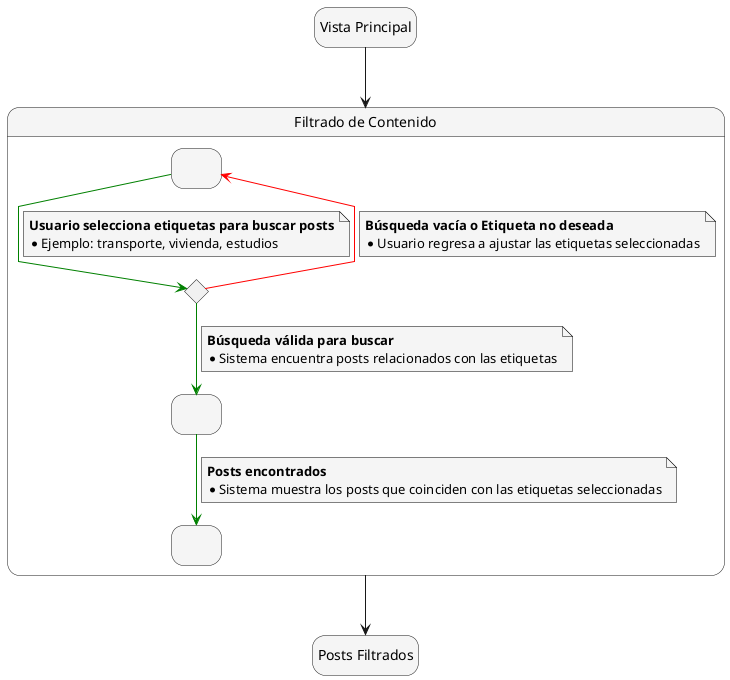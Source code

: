 @startuml Filtrar_Contenido
skinparam {
    NoteBackgroundColor #whiteSmoke
    NoteBorderColor #black
    linetype polyline
}

skinparam state {
    BackgroundColor #whiteSmoke
}

hide empty description

state startState as "Vista Principal"
state endState as "Posts Filtrados"

startState --> ProcesoDeFiltrado

state ProcesoDeFiltrado as "Filtrado de Contenido" {
    state SeleccionarEtiqueta as " "
    state ValidarEtiqueta <<choice>>
    state ConfirmarFiltrado as " "
    state FiltradoCompletado as " "

    SeleccionarEtiqueta -[#green]-> ValidarEtiqueta
    note on link
        <b>Usuario selecciona etiquetas para buscar posts</b>
        * Ejemplo: transporte, vivienda, estudios
    end note

    ValidarEtiqueta -[#green]-> ConfirmarFiltrado
    note on link
        <b>Búsqueda válida para buscar</b>
        * Sistema encuentra posts relacionados con las etiquetas
    end note

    ValidarEtiqueta -[#red]-> SeleccionarEtiqueta
    note on link
        <b>Búsqueda vacía o Etiqueta no deseada</b>
        * Usuario regresa a ajustar las etiquetas seleccionadas
    end note

    ConfirmarFiltrado -[#green]-> FiltradoCompletado
    note on link
        <b>Posts encontrados</b>
        * Sistema muestra los posts que coinciden con las etiquetas seleccionadas
    end note
}

state FiltradoCompletado as " "

ProcesoDeFiltrado --> endState

@enduml
